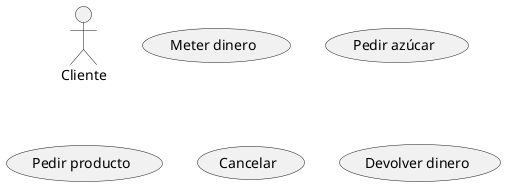 @startuml

:Cliente:
(Meter dinero) as MD
(Pedir azúcar) as PA
(Pedir producto) as PPr
(Cancelar) as Cn
(Devolver dinero) as DD

@enduml
